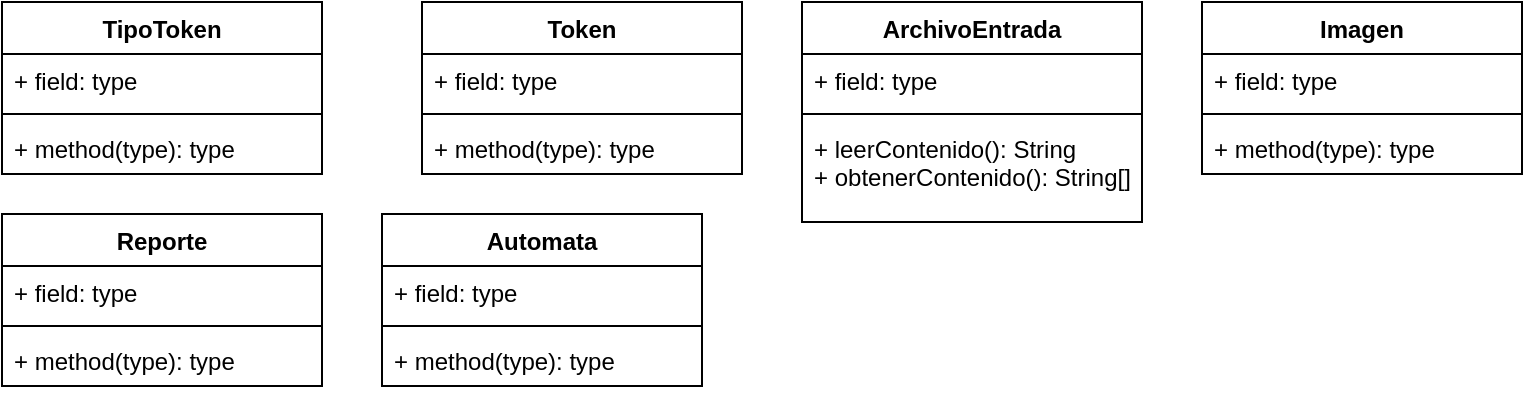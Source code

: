 <mxfile version="24.6.4" type="device">
  <diagram name="Page-1" id="5RzHV2XLCz4Pp6Omhk23">
    <mxGraphModel dx="1034" dy="782" grid="1" gridSize="10" guides="1" tooltips="1" connect="1" arrows="1" fold="1" page="1" pageScale="1" pageWidth="850" pageHeight="1100" math="0" shadow="0">
      <root>
        <mxCell id="0" />
        <mxCell id="1" parent="0" />
        <mxCell id="AT0uUnZxVDFwCUblEDgx-1" value="TipoToken" style="swimlane;fontStyle=1;align=center;verticalAlign=top;childLayout=stackLayout;horizontal=1;startSize=26;horizontalStack=0;resizeParent=1;resizeParentMax=0;resizeLast=0;collapsible=1;marginBottom=0;whiteSpace=wrap;html=1;" vertex="1" parent="1">
          <mxGeometry x="30" y="50" width="160" height="86" as="geometry" />
        </mxCell>
        <mxCell id="AT0uUnZxVDFwCUblEDgx-2" value="+ field: type" style="text;strokeColor=none;fillColor=none;align=left;verticalAlign=top;spacingLeft=4;spacingRight=4;overflow=hidden;rotatable=0;points=[[0,0.5],[1,0.5]];portConstraint=eastwest;whiteSpace=wrap;html=1;" vertex="1" parent="AT0uUnZxVDFwCUblEDgx-1">
          <mxGeometry y="26" width="160" height="26" as="geometry" />
        </mxCell>
        <mxCell id="AT0uUnZxVDFwCUblEDgx-3" value="" style="line;strokeWidth=1;fillColor=none;align=left;verticalAlign=middle;spacingTop=-1;spacingLeft=3;spacingRight=3;rotatable=0;labelPosition=right;points=[];portConstraint=eastwest;strokeColor=inherit;" vertex="1" parent="AT0uUnZxVDFwCUblEDgx-1">
          <mxGeometry y="52" width="160" height="8" as="geometry" />
        </mxCell>
        <mxCell id="AT0uUnZxVDFwCUblEDgx-4" value="+ method(type): type" style="text;strokeColor=none;fillColor=none;align=left;verticalAlign=top;spacingLeft=4;spacingRight=4;overflow=hidden;rotatable=0;points=[[0,0.5],[1,0.5]];portConstraint=eastwest;whiteSpace=wrap;html=1;" vertex="1" parent="AT0uUnZxVDFwCUblEDgx-1">
          <mxGeometry y="60" width="160" height="26" as="geometry" />
        </mxCell>
        <mxCell id="AT0uUnZxVDFwCUblEDgx-5" value="Token" style="swimlane;fontStyle=1;align=center;verticalAlign=top;childLayout=stackLayout;horizontal=1;startSize=26;horizontalStack=0;resizeParent=1;resizeParentMax=0;resizeLast=0;collapsible=1;marginBottom=0;whiteSpace=wrap;html=1;" vertex="1" parent="1">
          <mxGeometry x="240" y="50" width="160" height="86" as="geometry" />
        </mxCell>
        <mxCell id="AT0uUnZxVDFwCUblEDgx-6" value="+ field: type" style="text;strokeColor=none;fillColor=none;align=left;verticalAlign=top;spacingLeft=4;spacingRight=4;overflow=hidden;rotatable=0;points=[[0,0.5],[1,0.5]];portConstraint=eastwest;whiteSpace=wrap;html=1;" vertex="1" parent="AT0uUnZxVDFwCUblEDgx-5">
          <mxGeometry y="26" width="160" height="26" as="geometry" />
        </mxCell>
        <mxCell id="AT0uUnZxVDFwCUblEDgx-7" value="" style="line;strokeWidth=1;fillColor=none;align=left;verticalAlign=middle;spacingTop=-1;spacingLeft=3;spacingRight=3;rotatable=0;labelPosition=right;points=[];portConstraint=eastwest;strokeColor=inherit;" vertex="1" parent="AT0uUnZxVDFwCUblEDgx-5">
          <mxGeometry y="52" width="160" height="8" as="geometry" />
        </mxCell>
        <mxCell id="AT0uUnZxVDFwCUblEDgx-8" value="+ method(type): type" style="text;strokeColor=none;fillColor=none;align=left;verticalAlign=top;spacingLeft=4;spacingRight=4;overflow=hidden;rotatable=0;points=[[0,0.5],[1,0.5]];portConstraint=eastwest;whiteSpace=wrap;html=1;" vertex="1" parent="AT0uUnZxVDFwCUblEDgx-5">
          <mxGeometry y="60" width="160" height="26" as="geometry" />
        </mxCell>
        <mxCell id="AT0uUnZxVDFwCUblEDgx-9" value="ArchivoEntrada" style="swimlane;fontStyle=1;align=center;verticalAlign=top;childLayout=stackLayout;horizontal=1;startSize=26;horizontalStack=0;resizeParent=1;resizeParentMax=0;resizeLast=0;collapsible=1;marginBottom=0;whiteSpace=wrap;html=1;" vertex="1" parent="1">
          <mxGeometry x="430" y="50" width="170" height="110" as="geometry" />
        </mxCell>
        <mxCell id="AT0uUnZxVDFwCUblEDgx-10" value="+ field: type" style="text;strokeColor=none;fillColor=none;align=left;verticalAlign=top;spacingLeft=4;spacingRight=4;overflow=hidden;rotatable=0;points=[[0,0.5],[1,0.5]];portConstraint=eastwest;whiteSpace=wrap;html=1;" vertex="1" parent="AT0uUnZxVDFwCUblEDgx-9">
          <mxGeometry y="26" width="170" height="26" as="geometry" />
        </mxCell>
        <mxCell id="AT0uUnZxVDFwCUblEDgx-11" value="" style="line;strokeWidth=1;fillColor=none;align=left;verticalAlign=middle;spacingTop=-1;spacingLeft=3;spacingRight=3;rotatable=0;labelPosition=right;points=[];portConstraint=eastwest;strokeColor=inherit;" vertex="1" parent="AT0uUnZxVDFwCUblEDgx-9">
          <mxGeometry y="52" width="170" height="8" as="geometry" />
        </mxCell>
        <mxCell id="AT0uUnZxVDFwCUblEDgx-12" value="+ leerContenido(): String&lt;div&gt;+ obtenerContenido(): String[]&lt;br&gt;&lt;/div&gt;" style="text;strokeColor=none;fillColor=none;align=left;verticalAlign=top;spacingLeft=4;spacingRight=4;overflow=hidden;rotatable=0;points=[[0,0.5],[1,0.5]];portConstraint=eastwest;whiteSpace=wrap;html=1;" vertex="1" parent="AT0uUnZxVDFwCUblEDgx-9">
          <mxGeometry y="60" width="170" height="50" as="geometry" />
        </mxCell>
        <mxCell id="AT0uUnZxVDFwCUblEDgx-13" value="Imagen" style="swimlane;fontStyle=1;align=center;verticalAlign=top;childLayout=stackLayout;horizontal=1;startSize=26;horizontalStack=0;resizeParent=1;resizeParentMax=0;resizeLast=0;collapsible=1;marginBottom=0;whiteSpace=wrap;html=1;" vertex="1" parent="1">
          <mxGeometry x="630" y="50" width="160" height="86" as="geometry" />
        </mxCell>
        <mxCell id="AT0uUnZxVDFwCUblEDgx-14" value="+ field: type" style="text;strokeColor=none;fillColor=none;align=left;verticalAlign=top;spacingLeft=4;spacingRight=4;overflow=hidden;rotatable=0;points=[[0,0.5],[1,0.5]];portConstraint=eastwest;whiteSpace=wrap;html=1;" vertex="1" parent="AT0uUnZxVDFwCUblEDgx-13">
          <mxGeometry y="26" width="160" height="26" as="geometry" />
        </mxCell>
        <mxCell id="AT0uUnZxVDFwCUblEDgx-15" value="" style="line;strokeWidth=1;fillColor=none;align=left;verticalAlign=middle;spacingTop=-1;spacingLeft=3;spacingRight=3;rotatable=0;labelPosition=right;points=[];portConstraint=eastwest;strokeColor=inherit;" vertex="1" parent="AT0uUnZxVDFwCUblEDgx-13">
          <mxGeometry y="52" width="160" height="8" as="geometry" />
        </mxCell>
        <mxCell id="AT0uUnZxVDFwCUblEDgx-16" value="+ method(type): type" style="text;strokeColor=none;fillColor=none;align=left;verticalAlign=top;spacingLeft=4;spacingRight=4;overflow=hidden;rotatable=0;points=[[0,0.5],[1,0.5]];portConstraint=eastwest;whiteSpace=wrap;html=1;" vertex="1" parent="AT0uUnZxVDFwCUblEDgx-13">
          <mxGeometry y="60" width="160" height="26" as="geometry" />
        </mxCell>
        <mxCell id="AT0uUnZxVDFwCUblEDgx-17" value="Automata" style="swimlane;fontStyle=1;align=center;verticalAlign=top;childLayout=stackLayout;horizontal=1;startSize=26;horizontalStack=0;resizeParent=1;resizeParentMax=0;resizeLast=0;collapsible=1;marginBottom=0;whiteSpace=wrap;html=1;" vertex="1" parent="1">
          <mxGeometry x="220" y="156" width="160" height="86" as="geometry" />
        </mxCell>
        <mxCell id="AT0uUnZxVDFwCUblEDgx-18" value="+ field: type" style="text;strokeColor=none;fillColor=none;align=left;verticalAlign=top;spacingLeft=4;spacingRight=4;overflow=hidden;rotatable=0;points=[[0,0.5],[1,0.5]];portConstraint=eastwest;whiteSpace=wrap;html=1;" vertex="1" parent="AT0uUnZxVDFwCUblEDgx-17">
          <mxGeometry y="26" width="160" height="26" as="geometry" />
        </mxCell>
        <mxCell id="AT0uUnZxVDFwCUblEDgx-19" value="" style="line;strokeWidth=1;fillColor=none;align=left;verticalAlign=middle;spacingTop=-1;spacingLeft=3;spacingRight=3;rotatable=0;labelPosition=right;points=[];portConstraint=eastwest;strokeColor=inherit;" vertex="1" parent="AT0uUnZxVDFwCUblEDgx-17">
          <mxGeometry y="52" width="160" height="8" as="geometry" />
        </mxCell>
        <mxCell id="AT0uUnZxVDFwCUblEDgx-20" value="+ method(type): type" style="text;strokeColor=none;fillColor=none;align=left;verticalAlign=top;spacingLeft=4;spacingRight=4;overflow=hidden;rotatable=0;points=[[0,0.5],[1,0.5]];portConstraint=eastwest;whiteSpace=wrap;html=1;" vertex="1" parent="AT0uUnZxVDFwCUblEDgx-17">
          <mxGeometry y="60" width="160" height="26" as="geometry" />
        </mxCell>
        <mxCell id="AT0uUnZxVDFwCUblEDgx-21" value="Reporte" style="swimlane;fontStyle=1;align=center;verticalAlign=top;childLayout=stackLayout;horizontal=1;startSize=26;horizontalStack=0;resizeParent=1;resizeParentMax=0;resizeLast=0;collapsible=1;marginBottom=0;whiteSpace=wrap;html=1;" vertex="1" parent="1">
          <mxGeometry x="30" y="156" width="160" height="86" as="geometry" />
        </mxCell>
        <mxCell id="AT0uUnZxVDFwCUblEDgx-22" value="+ field: type" style="text;strokeColor=none;fillColor=none;align=left;verticalAlign=top;spacingLeft=4;spacingRight=4;overflow=hidden;rotatable=0;points=[[0,0.5],[1,0.5]];portConstraint=eastwest;whiteSpace=wrap;html=1;" vertex="1" parent="AT0uUnZxVDFwCUblEDgx-21">
          <mxGeometry y="26" width="160" height="26" as="geometry" />
        </mxCell>
        <mxCell id="AT0uUnZxVDFwCUblEDgx-23" value="" style="line;strokeWidth=1;fillColor=none;align=left;verticalAlign=middle;spacingTop=-1;spacingLeft=3;spacingRight=3;rotatable=0;labelPosition=right;points=[];portConstraint=eastwest;strokeColor=inherit;" vertex="1" parent="AT0uUnZxVDFwCUblEDgx-21">
          <mxGeometry y="52" width="160" height="8" as="geometry" />
        </mxCell>
        <mxCell id="AT0uUnZxVDFwCUblEDgx-24" value="+ method(type): type" style="text;strokeColor=none;fillColor=none;align=left;verticalAlign=top;spacingLeft=4;spacingRight=4;overflow=hidden;rotatable=0;points=[[0,0.5],[1,0.5]];portConstraint=eastwest;whiteSpace=wrap;html=1;" vertex="1" parent="AT0uUnZxVDFwCUblEDgx-21">
          <mxGeometry y="60" width="160" height="26" as="geometry" />
        </mxCell>
      </root>
    </mxGraphModel>
  </diagram>
</mxfile>
